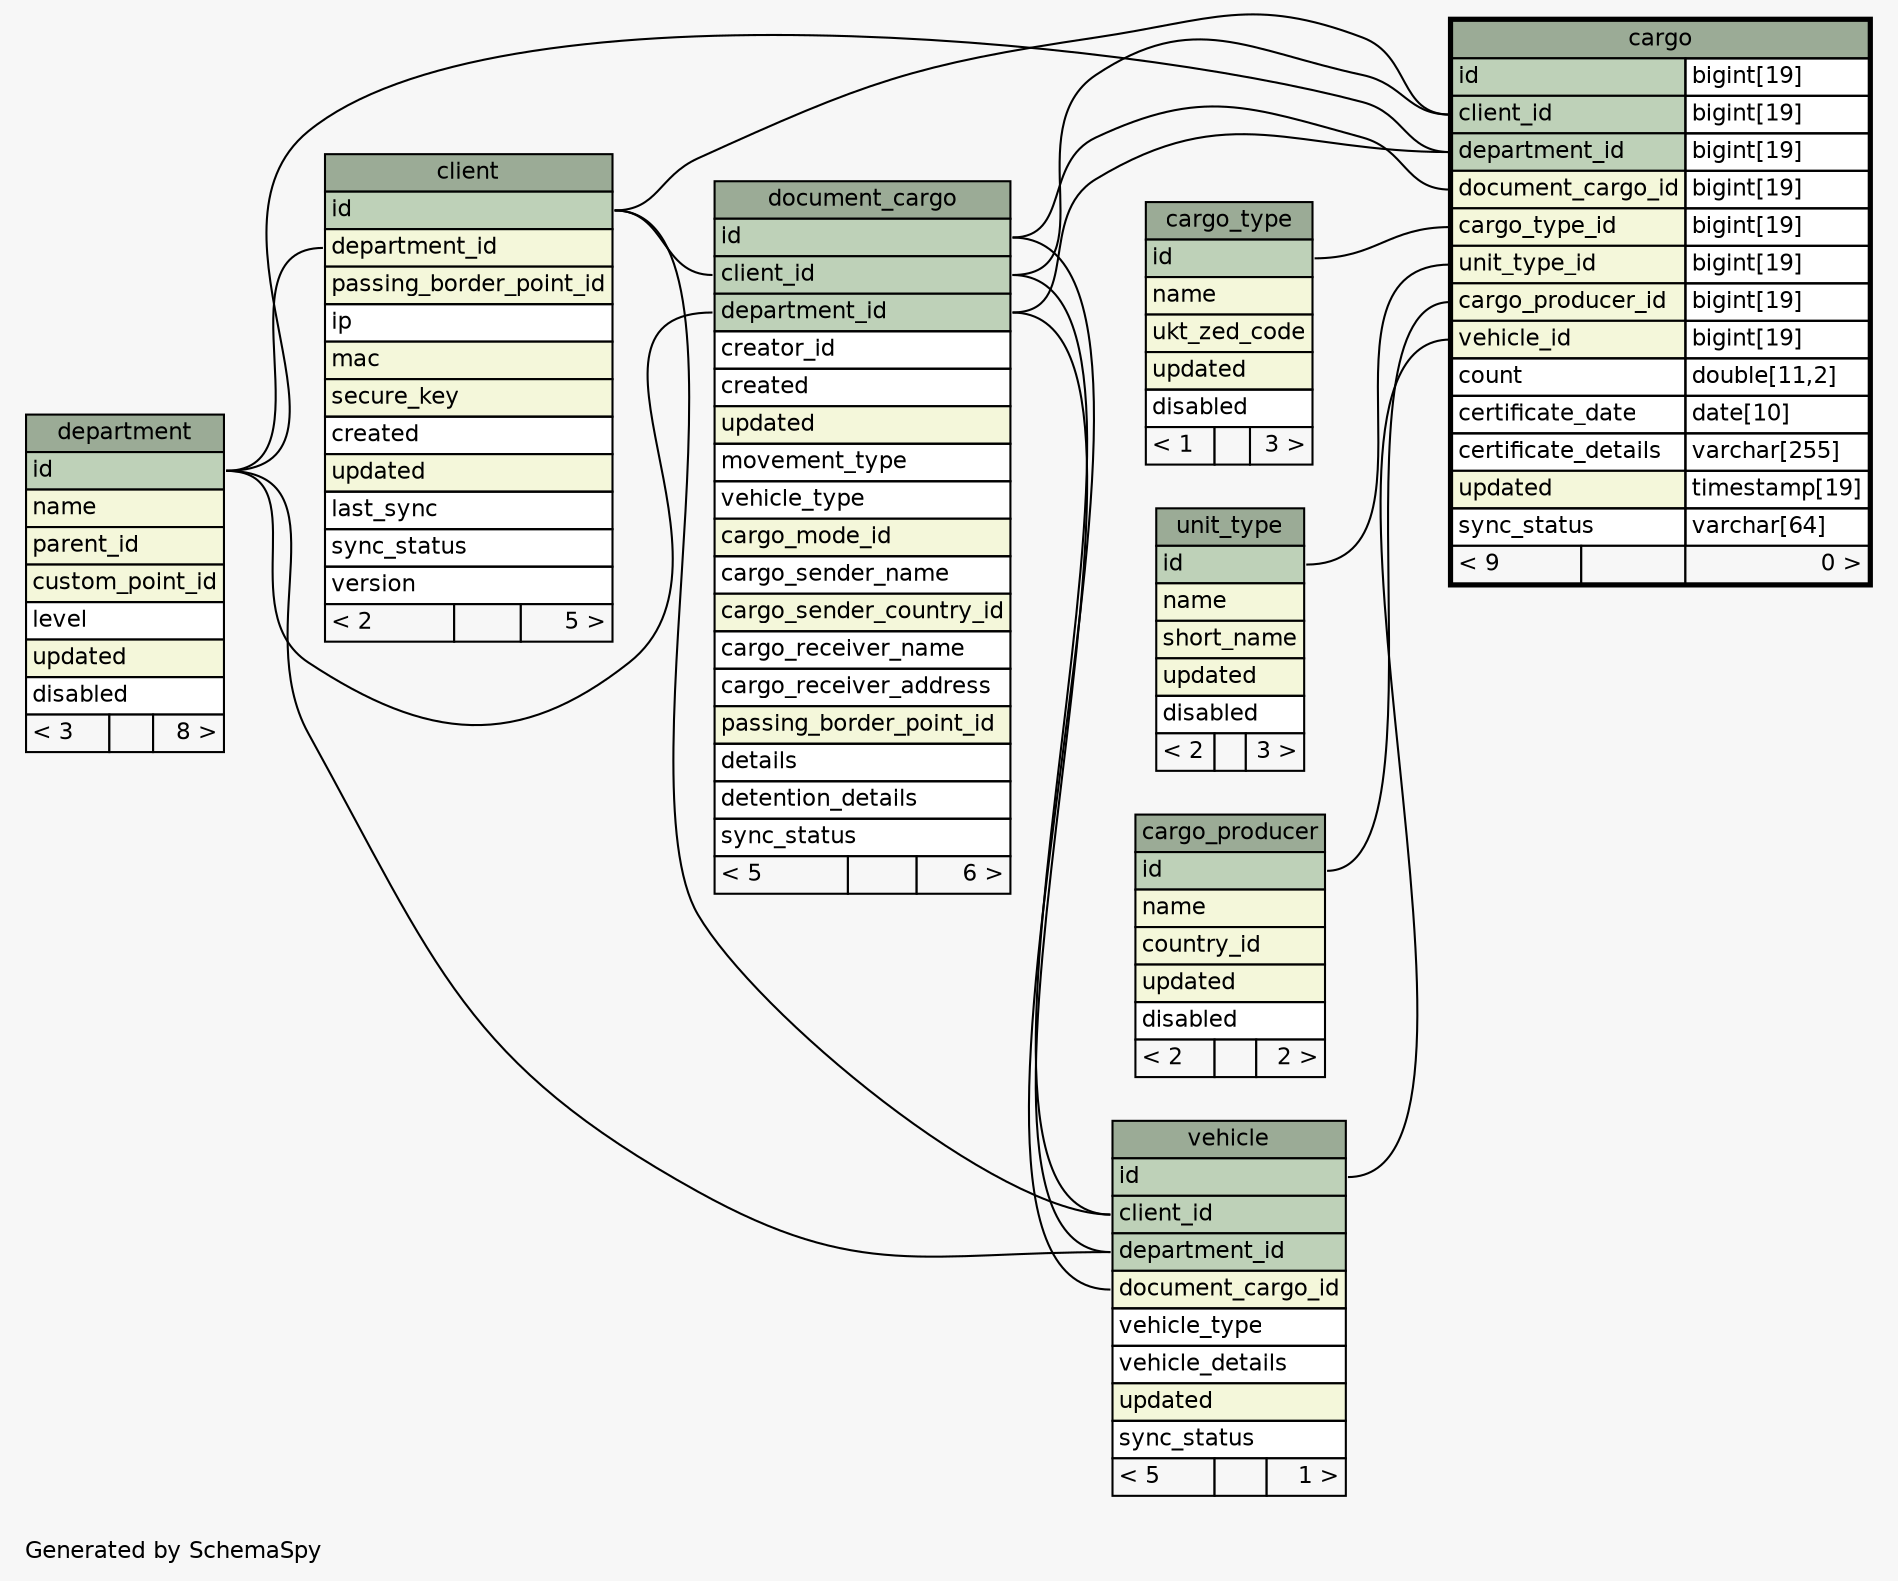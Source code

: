 // dot 2.26.3 on Windows Vista 6.0
// SchemaSpy rev 514
digraph "oneDegreeRelationshipsDiagram" {
  graph [
    rankdir="RL"
    bgcolor="#f7f7f7"
    label="\nGenerated by SchemaSpy"
    labeljust="l"
    nodesep="0.18"
    ranksep="0.46"
    fontname="Helvetica"
    fontsize="11"
  ];
  node [
    fontname="Helvetica"
    fontsize="11"
    shape="plaintext"
  ];
  edge [
    arrowsize="0.8"
  ];
  "cargo":"cargo_producer_id":w -> "cargo_producer":"id":e [arrowhead=none arrowtail=crowodot];
  "cargo":"cargo_type_id":w -> "cargo_type":"id":e [arrowhead=none arrowtail=crowodot];
  "cargo":"client_id":w -> "client":"id":e [arrowhead=none arrowtail=crowodot];
  "cargo":"client_id":w -> "document_cargo":"client_id":e [arrowhead=none arrowtail=crowodot];
  "cargo":"department_id":w -> "department":"id":e [arrowhead=none arrowtail=crowodot];
  "cargo":"department_id":w -> "document_cargo":"department_id":e [arrowhead=none arrowtail=crowodot];
  "cargo":"document_cargo_id":w -> "document_cargo":"id":e [arrowhead=none arrowtail=crowodot];
  "cargo":"unit_type_id":w -> "unit_type":"id":e [arrowhead=none arrowtail=crowodot];
  "cargo":"vehicle_id":w -> "vehicle":"id":e [arrowhead=none arrowtail=crowodot];
  "client":"department_id":w -> "department":"id":e [arrowhead=none arrowtail=crowodot];
  "document_cargo":"client_id":w -> "client":"id":e [arrowhead=none arrowtail=crowodot];
  "document_cargo":"department_id":w -> "department":"id":e [arrowhead=none arrowtail=crowodot];
  "vehicle":"client_id":w -> "client":"id":e [arrowhead=none arrowtail=crowodot];
  "vehicle":"client_id":w -> "document_cargo":"client_id":e [arrowhead=none arrowtail=crowodot];
  "vehicle":"department_id":w -> "department":"id":e [arrowhead=none arrowtail=crowodot];
  "vehicle":"department_id":w -> "document_cargo":"department_id":e [arrowhead=none arrowtail=crowodot];
  "vehicle":"document_cargo_id":w -> "document_cargo":"id":e [arrowhead=none arrowtail=crowodot];
  "cargo" [
    label=<
    <TABLE BORDER="2" CELLBORDER="1" CELLSPACING="0" BGCOLOR="#ffffff">
      <TR><TD COLSPAN="3" BGCOLOR="#9bab96" ALIGN="CENTER">cargo</TD></TR>
      <TR><TD PORT="id" COLSPAN="2" BGCOLOR="#bed1b8" ALIGN="LEFT">id</TD><TD PORT="id.type" ALIGN="LEFT">bigint[19]</TD></TR>
      <TR><TD PORT="client_id" COLSPAN="2" BGCOLOR="#bed1b8" ALIGN="LEFT">client_id</TD><TD PORT="client_id.type" ALIGN="LEFT">bigint[19]</TD></TR>
      <TR><TD PORT="department_id" COLSPAN="2" BGCOLOR="#bed1b8" ALIGN="LEFT">department_id</TD><TD PORT="department_id.type" ALIGN="LEFT">bigint[19]</TD></TR>
      <TR><TD PORT="document_cargo_id" COLSPAN="2" BGCOLOR="#f4f7da" ALIGN="LEFT">document_cargo_id</TD><TD PORT="document_cargo_id.type" ALIGN="LEFT">bigint[19]</TD></TR>
      <TR><TD PORT="cargo_type_id" COLSPAN="2" BGCOLOR="#f4f7da" ALIGN="LEFT">cargo_type_id</TD><TD PORT="cargo_type_id.type" ALIGN="LEFT">bigint[19]</TD></TR>
      <TR><TD PORT="unit_type_id" COLSPAN="2" BGCOLOR="#f4f7da" ALIGN="LEFT">unit_type_id</TD><TD PORT="unit_type_id.type" ALIGN="LEFT">bigint[19]</TD></TR>
      <TR><TD PORT="cargo_producer_id" COLSPAN="2" BGCOLOR="#f4f7da" ALIGN="LEFT">cargo_producer_id</TD><TD PORT="cargo_producer_id.type" ALIGN="LEFT">bigint[19]</TD></TR>
      <TR><TD PORT="vehicle_id" COLSPAN="2" BGCOLOR="#f4f7da" ALIGN="LEFT">vehicle_id</TD><TD PORT="vehicle_id.type" ALIGN="LEFT">bigint[19]</TD></TR>
      <TR><TD PORT="count" COLSPAN="2" ALIGN="LEFT">count</TD><TD PORT="count.type" ALIGN="LEFT">double[11,2]</TD></TR>
      <TR><TD PORT="certificate_date" COLSPAN="2" ALIGN="LEFT">certificate_date</TD><TD PORT="certificate_date.type" ALIGN="LEFT">date[10]</TD></TR>
      <TR><TD PORT="certificate_details" COLSPAN="2" ALIGN="LEFT">certificate_details</TD><TD PORT="certificate_details.type" ALIGN="LEFT">varchar[255]</TD></TR>
      <TR><TD PORT="updated" COLSPAN="2" BGCOLOR="#f4f7da" ALIGN="LEFT">updated</TD><TD PORT="updated.type" ALIGN="LEFT">timestamp[19]</TD></TR>
      <TR><TD PORT="sync_status" COLSPAN="2" ALIGN="LEFT">sync_status</TD><TD PORT="sync_status.type" ALIGN="LEFT">varchar[64]</TD></TR>
      <TR><TD ALIGN="LEFT" BGCOLOR="#f7f7f7">&lt; 9</TD><TD ALIGN="RIGHT" BGCOLOR="#f7f7f7">  </TD><TD ALIGN="RIGHT" BGCOLOR="#f7f7f7">0 &gt;</TD></TR>
    </TABLE>>
    URL="cargo.html"
    tooltip="cargo"
  ];
  "cargo_producer" [
    label=<
    <TABLE BORDER="0" CELLBORDER="1" CELLSPACING="0" BGCOLOR="#ffffff">
      <TR><TD COLSPAN="3" BGCOLOR="#9bab96" ALIGN="CENTER">cargo_producer</TD></TR>
      <TR><TD PORT="id" COLSPAN="3" BGCOLOR="#bed1b8" ALIGN="LEFT">id</TD></TR>
      <TR><TD PORT="name" COLSPAN="3" BGCOLOR="#f4f7da" ALIGN="LEFT">name</TD></TR>
      <TR><TD PORT="country_id" COLSPAN="3" BGCOLOR="#f4f7da" ALIGN="LEFT">country_id</TD></TR>
      <TR><TD PORT="updated" COLSPAN="3" BGCOLOR="#f4f7da" ALIGN="LEFT">updated</TD></TR>
      <TR><TD PORT="disabled" COLSPAN="3" ALIGN="LEFT">disabled</TD></TR>
      <TR><TD ALIGN="LEFT" BGCOLOR="#f7f7f7">&lt; 2</TD><TD ALIGN="RIGHT" BGCOLOR="#f7f7f7">  </TD><TD ALIGN="RIGHT" BGCOLOR="#f7f7f7">2 &gt;</TD></TR>
    </TABLE>>
    URL="cargo_producer.html"
    tooltip="cargo_producer"
  ];
  "cargo_type" [
    label=<
    <TABLE BORDER="0" CELLBORDER="1" CELLSPACING="0" BGCOLOR="#ffffff">
      <TR><TD COLSPAN="3" BGCOLOR="#9bab96" ALIGN="CENTER">cargo_type</TD></TR>
      <TR><TD PORT="id" COLSPAN="3" BGCOLOR="#bed1b8" ALIGN="LEFT">id</TD></TR>
      <TR><TD PORT="name" COLSPAN="3" BGCOLOR="#f4f7da" ALIGN="LEFT">name</TD></TR>
      <TR><TD PORT="ukt_zed_code" COLSPAN="3" BGCOLOR="#f4f7da" ALIGN="LEFT">ukt_zed_code</TD></TR>
      <TR><TD PORT="updated" COLSPAN="3" BGCOLOR="#f4f7da" ALIGN="LEFT">updated</TD></TR>
      <TR><TD PORT="disabled" COLSPAN="3" ALIGN="LEFT">disabled</TD></TR>
      <TR><TD ALIGN="LEFT" BGCOLOR="#f7f7f7">&lt; 1</TD><TD ALIGN="RIGHT" BGCOLOR="#f7f7f7">  </TD><TD ALIGN="RIGHT" BGCOLOR="#f7f7f7">3 &gt;</TD></TR>
    </TABLE>>
    URL="cargo_type.html"
    tooltip="cargo_type"
  ];
  "client" [
    label=<
    <TABLE BORDER="0" CELLBORDER="1" CELLSPACING="0" BGCOLOR="#ffffff">
      <TR><TD COLSPAN="3" BGCOLOR="#9bab96" ALIGN="CENTER">client</TD></TR>
      <TR><TD PORT="id" COLSPAN="3" BGCOLOR="#bed1b8" ALIGN="LEFT">id</TD></TR>
      <TR><TD PORT="department_id" COLSPAN="3" BGCOLOR="#f4f7da" ALIGN="LEFT">department_id</TD></TR>
      <TR><TD PORT="passing_border_point_id" COLSPAN="3" BGCOLOR="#f4f7da" ALIGN="LEFT">passing_border_point_id</TD></TR>
      <TR><TD PORT="ip" COLSPAN="3" ALIGN="LEFT">ip</TD></TR>
      <TR><TD PORT="mac" COLSPAN="3" BGCOLOR="#f4f7da" ALIGN="LEFT">mac</TD></TR>
      <TR><TD PORT="secure_key" COLSPAN="3" BGCOLOR="#f4f7da" ALIGN="LEFT">secure_key</TD></TR>
      <TR><TD PORT="created" COLSPAN="3" ALIGN="LEFT">created</TD></TR>
      <TR><TD PORT="updated" COLSPAN="3" BGCOLOR="#f4f7da" ALIGN="LEFT">updated</TD></TR>
      <TR><TD PORT="last_sync" COLSPAN="3" ALIGN="LEFT">last_sync</TD></TR>
      <TR><TD PORT="sync_status" COLSPAN="3" ALIGN="LEFT">sync_status</TD></TR>
      <TR><TD PORT="version" COLSPAN="3" ALIGN="LEFT">version</TD></TR>
      <TR><TD ALIGN="LEFT" BGCOLOR="#f7f7f7">&lt; 2</TD><TD ALIGN="RIGHT" BGCOLOR="#f7f7f7">  </TD><TD ALIGN="RIGHT" BGCOLOR="#f7f7f7">5 &gt;</TD></TR>
    </TABLE>>
    URL="client.html"
    tooltip="client"
  ];
  "department" [
    label=<
    <TABLE BORDER="0" CELLBORDER="1" CELLSPACING="0" BGCOLOR="#ffffff">
      <TR><TD COLSPAN="3" BGCOLOR="#9bab96" ALIGN="CENTER">department</TD></TR>
      <TR><TD PORT="id" COLSPAN="3" BGCOLOR="#bed1b8" ALIGN="LEFT">id</TD></TR>
      <TR><TD PORT="name" COLSPAN="3" BGCOLOR="#f4f7da" ALIGN="LEFT">name</TD></TR>
      <TR><TD PORT="parent_id" COLSPAN="3" BGCOLOR="#f4f7da" ALIGN="LEFT">parent_id</TD></TR>
      <TR><TD PORT="custom_point_id" COLSPAN="3" BGCOLOR="#f4f7da" ALIGN="LEFT">custom_point_id</TD></TR>
      <TR><TD PORT="level" COLSPAN="3" ALIGN="LEFT">level</TD></TR>
      <TR><TD PORT="updated" COLSPAN="3" BGCOLOR="#f4f7da" ALIGN="LEFT">updated</TD></TR>
      <TR><TD PORT="disabled" COLSPAN="3" ALIGN="LEFT">disabled</TD></TR>
      <TR><TD ALIGN="LEFT" BGCOLOR="#f7f7f7">&lt; 3</TD><TD ALIGN="RIGHT" BGCOLOR="#f7f7f7">  </TD><TD ALIGN="RIGHT" BGCOLOR="#f7f7f7">8 &gt;</TD></TR>
    </TABLE>>
    URL="department.html"
    tooltip="department"
  ];
  "document_cargo" [
    label=<
    <TABLE BORDER="0" CELLBORDER="1" CELLSPACING="0" BGCOLOR="#ffffff">
      <TR><TD COLSPAN="3" BGCOLOR="#9bab96" ALIGN="CENTER">document_cargo</TD></TR>
      <TR><TD PORT="id" COLSPAN="3" BGCOLOR="#bed1b8" ALIGN="LEFT">id</TD></TR>
      <TR><TD PORT="client_id" COLSPAN="3" BGCOLOR="#bed1b8" ALIGN="LEFT">client_id</TD></TR>
      <TR><TD PORT="department_id" COLSPAN="3" BGCOLOR="#bed1b8" ALIGN="LEFT">department_id</TD></TR>
      <TR><TD PORT="creator_id" COLSPAN="3" ALIGN="LEFT">creator_id</TD></TR>
      <TR><TD PORT="created" COLSPAN="3" ALIGN="LEFT">created</TD></TR>
      <TR><TD PORT="updated" COLSPAN="3" BGCOLOR="#f4f7da" ALIGN="LEFT">updated</TD></TR>
      <TR><TD PORT="movement_type" COLSPAN="3" ALIGN="LEFT">movement_type</TD></TR>
      <TR><TD PORT="vehicle_type" COLSPAN="3" ALIGN="LEFT">vehicle_type</TD></TR>
      <TR><TD PORT="cargo_mode_id" COLSPAN="3" BGCOLOR="#f4f7da" ALIGN="LEFT">cargo_mode_id</TD></TR>
      <TR><TD PORT="cargo_sender_name" COLSPAN="3" ALIGN="LEFT">cargo_sender_name</TD></TR>
      <TR><TD PORT="cargo_sender_country_id" COLSPAN="3" BGCOLOR="#f4f7da" ALIGN="LEFT">cargo_sender_country_id</TD></TR>
      <TR><TD PORT="cargo_receiver_name" COLSPAN="3" ALIGN="LEFT">cargo_receiver_name</TD></TR>
      <TR><TD PORT="cargo_receiver_address" COLSPAN="3" ALIGN="LEFT">cargo_receiver_address</TD></TR>
      <TR><TD PORT="passing_border_point_id" COLSPAN="3" BGCOLOR="#f4f7da" ALIGN="LEFT">passing_border_point_id</TD></TR>
      <TR><TD PORT="details" COLSPAN="3" ALIGN="LEFT">details</TD></TR>
      <TR><TD PORT="detention_details" COLSPAN="3" ALIGN="LEFT">detention_details</TD></TR>
      <TR><TD PORT="sync_status" COLSPAN="3" ALIGN="LEFT">sync_status</TD></TR>
      <TR><TD ALIGN="LEFT" BGCOLOR="#f7f7f7">&lt; 5</TD><TD ALIGN="RIGHT" BGCOLOR="#f7f7f7">  </TD><TD ALIGN="RIGHT" BGCOLOR="#f7f7f7">6 &gt;</TD></TR>
    </TABLE>>
    URL="document_cargo.html"
    tooltip="document_cargo"
  ];
  "unit_type" [
    label=<
    <TABLE BORDER="0" CELLBORDER="1" CELLSPACING="0" BGCOLOR="#ffffff">
      <TR><TD COLSPAN="3" BGCOLOR="#9bab96" ALIGN="CENTER">unit_type</TD></TR>
      <TR><TD PORT="id" COLSPAN="3" BGCOLOR="#bed1b8" ALIGN="LEFT">id</TD></TR>
      <TR><TD PORT="name" COLSPAN="3" BGCOLOR="#f4f7da" ALIGN="LEFT">name</TD></TR>
      <TR><TD PORT="short_name" COLSPAN="3" BGCOLOR="#f4f7da" ALIGN="LEFT">short_name</TD></TR>
      <TR><TD PORT="updated" COLSPAN="3" BGCOLOR="#f4f7da" ALIGN="LEFT">updated</TD></TR>
      <TR><TD PORT="disabled" COLSPAN="3" ALIGN="LEFT">disabled</TD></TR>
      <TR><TD ALIGN="LEFT" BGCOLOR="#f7f7f7">&lt; 2</TD><TD ALIGN="RIGHT" BGCOLOR="#f7f7f7">  </TD><TD ALIGN="RIGHT" BGCOLOR="#f7f7f7">3 &gt;</TD></TR>
    </TABLE>>
    URL="unit_type.html"
    tooltip="unit_type"
  ];
  "vehicle" [
    label=<
    <TABLE BORDER="0" CELLBORDER="1" CELLSPACING="0" BGCOLOR="#ffffff">
      <TR><TD COLSPAN="3" BGCOLOR="#9bab96" ALIGN="CENTER">vehicle</TD></TR>
      <TR><TD PORT="id" COLSPAN="3" BGCOLOR="#bed1b8" ALIGN="LEFT">id</TD></TR>
      <TR><TD PORT="client_id" COLSPAN="3" BGCOLOR="#bed1b8" ALIGN="LEFT">client_id</TD></TR>
      <TR><TD PORT="department_id" COLSPAN="3" BGCOLOR="#bed1b8" ALIGN="LEFT">department_id</TD></TR>
      <TR><TD PORT="document_cargo_id" COLSPAN="3" BGCOLOR="#f4f7da" ALIGN="LEFT">document_cargo_id</TD></TR>
      <TR><TD PORT="vehicle_type" COLSPAN="3" ALIGN="LEFT">vehicle_type</TD></TR>
      <TR><TD PORT="vehicle_details" COLSPAN="3" ALIGN="LEFT">vehicle_details</TD></TR>
      <TR><TD PORT="updated" COLSPAN="3" BGCOLOR="#f4f7da" ALIGN="LEFT">updated</TD></TR>
      <TR><TD PORT="sync_status" COLSPAN="3" ALIGN="LEFT">sync_status</TD></TR>
      <TR><TD ALIGN="LEFT" BGCOLOR="#f7f7f7">&lt; 5</TD><TD ALIGN="RIGHT" BGCOLOR="#f7f7f7">  </TD><TD ALIGN="RIGHT" BGCOLOR="#f7f7f7">1 &gt;</TD></TR>
    </TABLE>>
    URL="vehicle.html"
    tooltip="vehicle"
  ];
}
